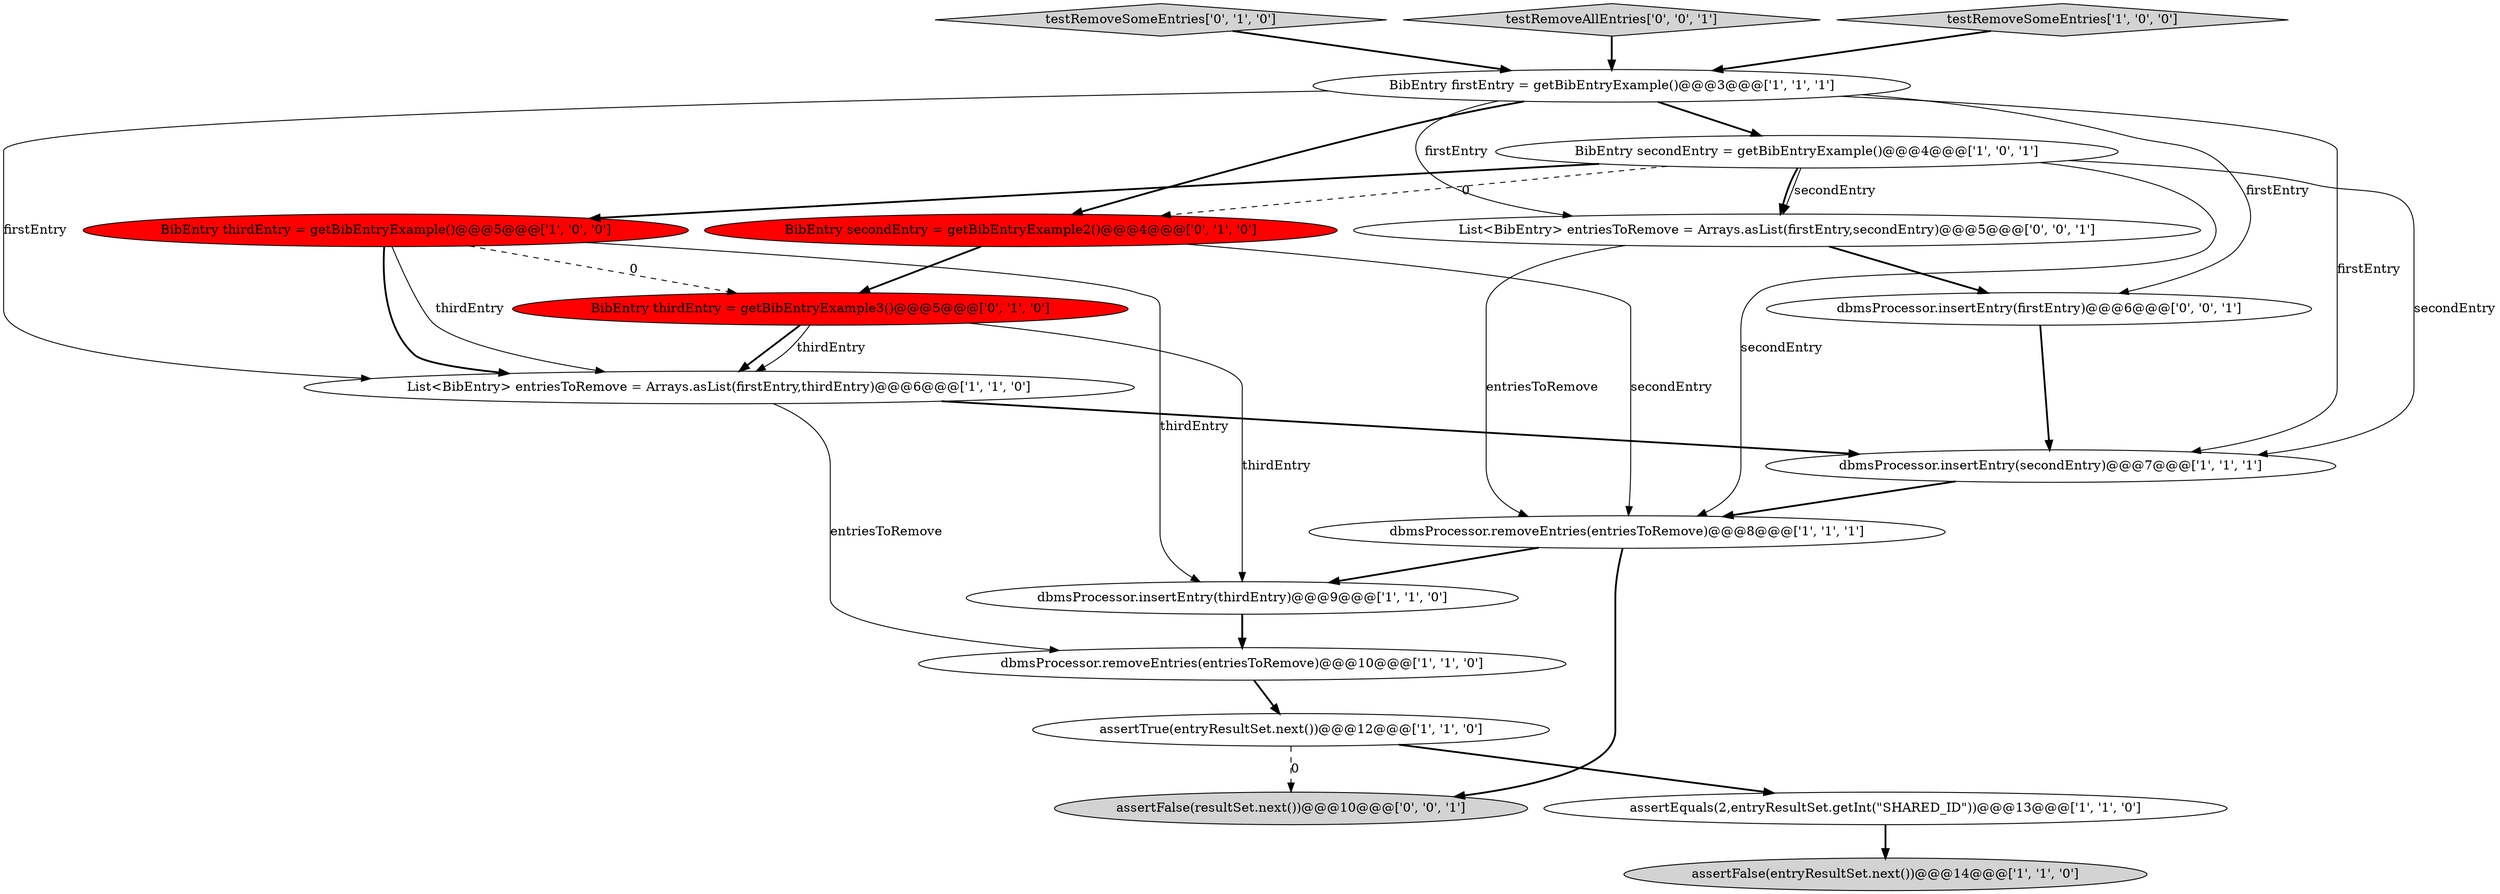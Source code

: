 digraph {
13 [style = filled, label = "testRemoveSomeEntries['0', '1', '0']", fillcolor = lightgray, shape = diamond image = "AAA0AAABBB2BBB"];
17 [style = filled, label = "testRemoveAllEntries['0', '0', '1']", fillcolor = lightgray, shape = diamond image = "AAA0AAABBB3BBB"];
15 [style = filled, label = "dbmsProcessor.insertEntry(firstEntry)@@@6@@@['0', '0', '1']", fillcolor = white, shape = ellipse image = "AAA0AAABBB3BBB"];
5 [style = filled, label = "BibEntry firstEntry = getBibEntryExample()@@@3@@@['1', '1', '1']", fillcolor = white, shape = ellipse image = "AAA0AAABBB1BBB"];
18 [style = filled, label = "List<BibEntry> entriesToRemove = Arrays.asList(firstEntry,secondEntry)@@@5@@@['0', '0', '1']", fillcolor = white, shape = ellipse image = "AAA0AAABBB3BBB"];
9 [style = filled, label = "dbmsProcessor.removeEntries(entriesToRemove)@@@10@@@['1', '1', '0']", fillcolor = white, shape = ellipse image = "AAA0AAABBB1BBB"];
10 [style = filled, label = "List<BibEntry> entriesToRemove = Arrays.asList(firstEntry,thirdEntry)@@@6@@@['1', '1', '0']", fillcolor = white, shape = ellipse image = "AAA0AAABBB1BBB"];
4 [style = filled, label = "testRemoveSomeEntries['1', '0', '0']", fillcolor = lightgray, shape = diamond image = "AAA0AAABBB1BBB"];
11 [style = filled, label = "BibEntry thirdEntry = getBibEntryExample()@@@5@@@['1', '0', '0']", fillcolor = red, shape = ellipse image = "AAA1AAABBB1BBB"];
12 [style = filled, label = "BibEntry secondEntry = getBibEntryExample2()@@@4@@@['0', '1', '0']", fillcolor = red, shape = ellipse image = "AAA1AAABBB2BBB"];
14 [style = filled, label = "BibEntry thirdEntry = getBibEntryExample3()@@@5@@@['0', '1', '0']", fillcolor = red, shape = ellipse image = "AAA1AAABBB2BBB"];
2 [style = filled, label = "assertTrue(entryResultSet.next())@@@12@@@['1', '1', '0']", fillcolor = white, shape = ellipse image = "AAA0AAABBB1BBB"];
16 [style = filled, label = "assertFalse(resultSet.next())@@@10@@@['0', '0', '1']", fillcolor = lightgray, shape = ellipse image = "AAA0AAABBB3BBB"];
8 [style = filled, label = "assertFalse(entryResultSet.next())@@@14@@@['1', '1', '0']", fillcolor = lightgray, shape = ellipse image = "AAA0AAABBB1BBB"];
0 [style = filled, label = "assertEquals(2,entryResultSet.getInt(\"SHARED_ID\"))@@@13@@@['1', '1', '0']", fillcolor = white, shape = ellipse image = "AAA0AAABBB1BBB"];
3 [style = filled, label = "BibEntry secondEntry = getBibEntryExample()@@@4@@@['1', '0', '1']", fillcolor = white, shape = ellipse image = "AAA0AAABBB1BBB"];
1 [style = filled, label = "dbmsProcessor.insertEntry(secondEntry)@@@7@@@['1', '1', '1']", fillcolor = white, shape = ellipse image = "AAA0AAABBB1BBB"];
7 [style = filled, label = "dbmsProcessor.insertEntry(thirdEntry)@@@9@@@['1', '1', '0']", fillcolor = white, shape = ellipse image = "AAA0AAABBB1BBB"];
6 [style = filled, label = "dbmsProcessor.removeEntries(entriesToRemove)@@@8@@@['1', '1', '1']", fillcolor = white, shape = ellipse image = "AAA0AAABBB1BBB"];
5->3 [style = bold, label=""];
17->5 [style = bold, label=""];
3->6 [style = solid, label="secondEntry"];
9->2 [style = bold, label=""];
3->1 [style = solid, label="secondEntry"];
18->15 [style = bold, label=""];
3->11 [style = bold, label=""];
18->6 [style = solid, label="entriesToRemove"];
14->10 [style = bold, label=""];
12->6 [style = solid, label="secondEntry"];
5->10 [style = solid, label="firstEntry"];
14->7 [style = solid, label="thirdEntry"];
5->18 [style = solid, label="firstEntry"];
3->18 [style = bold, label=""];
7->9 [style = bold, label=""];
5->1 [style = solid, label="firstEntry"];
2->0 [style = bold, label=""];
1->6 [style = bold, label=""];
3->12 [style = dashed, label="0"];
5->12 [style = bold, label=""];
11->10 [style = bold, label=""];
6->16 [style = bold, label=""];
11->10 [style = solid, label="thirdEntry"];
14->10 [style = solid, label="thirdEntry"];
5->15 [style = solid, label="firstEntry"];
11->14 [style = dashed, label="0"];
2->16 [style = dashed, label="0"];
12->14 [style = bold, label=""];
0->8 [style = bold, label=""];
13->5 [style = bold, label=""];
3->18 [style = solid, label="secondEntry"];
10->9 [style = solid, label="entriesToRemove"];
11->7 [style = solid, label="thirdEntry"];
6->7 [style = bold, label=""];
10->1 [style = bold, label=""];
4->5 [style = bold, label=""];
15->1 [style = bold, label=""];
}
